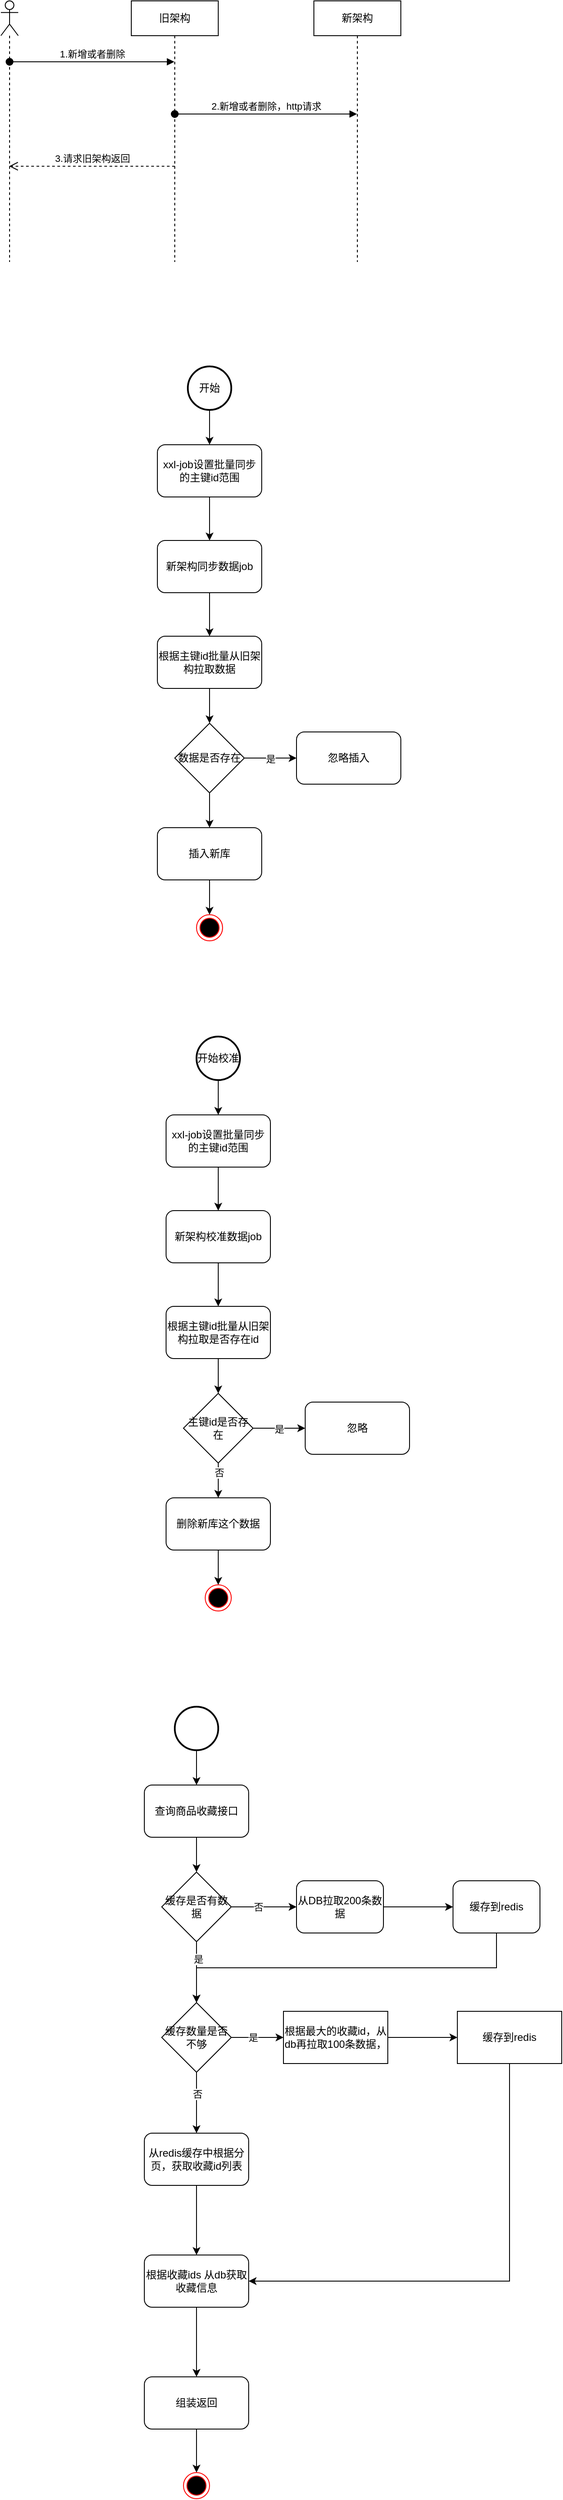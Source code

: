 <mxfile version="23.1.8" type="github">
  <diagram name="第 1 页" id="b6NwhjPjw_AJRDQXlUa7">
    <mxGraphModel dx="1080" dy="698" grid="1" gridSize="10" guides="1" tooltips="1" connect="1" arrows="1" fold="1" page="1" pageScale="1" pageWidth="827" pageHeight="1169" math="0" shadow="0">
      <root>
        <mxCell id="0" />
        <mxCell id="1" parent="0" />
        <mxCell id="nUM2xekJjvSGE92U-k7j-3" value="" style="shape=umlLifeline;perimeter=lifelinePerimeter;whiteSpace=wrap;html=1;container=1;dropTarget=0;collapsible=0;recursiveResize=0;outlineConnect=0;portConstraint=eastwest;newEdgeStyle={&quot;curved&quot;:0,&quot;rounded&quot;:0};participant=umlActor;" vertex="1" parent="1">
          <mxGeometry x="150" y="90" width="20" height="300" as="geometry" />
        </mxCell>
        <mxCell id="nUM2xekJjvSGE92U-k7j-6" value="旧架构" style="shape=umlLifeline;perimeter=lifelinePerimeter;whiteSpace=wrap;html=1;container=1;dropTarget=0;collapsible=0;recursiveResize=0;outlineConnect=0;portConstraint=eastwest;newEdgeStyle={&quot;curved&quot;:0,&quot;rounded&quot;:0};" vertex="1" parent="1">
          <mxGeometry x="300" y="90" width="100" height="300" as="geometry" />
        </mxCell>
        <mxCell id="nUM2xekJjvSGE92U-k7j-7" value="新架构" style="shape=umlLifeline;perimeter=lifelinePerimeter;whiteSpace=wrap;html=1;container=1;dropTarget=0;collapsible=0;recursiveResize=0;outlineConnect=0;portConstraint=eastwest;newEdgeStyle={&quot;curved&quot;:0,&quot;rounded&quot;:0};" vertex="1" parent="1">
          <mxGeometry x="510" y="90" width="100" height="300" as="geometry" />
        </mxCell>
        <mxCell id="nUM2xekJjvSGE92U-k7j-8" value="1.新增或者删除" style="html=1;verticalAlign=bottom;startArrow=oval;startFill=1;endArrow=block;startSize=8;curved=0;rounded=0;" edge="1" parent="1" target="nUM2xekJjvSGE92U-k7j-6">
          <mxGeometry width="60" relative="1" as="geometry">
            <mxPoint x="160" y="160" as="sourcePoint" />
            <mxPoint x="220" y="160" as="targetPoint" />
          </mxGeometry>
        </mxCell>
        <mxCell id="nUM2xekJjvSGE92U-k7j-9" value="2.新增或者删除，http请求" style="html=1;verticalAlign=bottom;startArrow=oval;startFill=1;endArrow=block;startSize=8;curved=0;rounded=0;" edge="1" parent="1">
          <mxGeometry width="60" relative="1" as="geometry">
            <mxPoint x="350" y="220" as="sourcePoint" />
            <mxPoint x="559.5" y="220" as="targetPoint" />
          </mxGeometry>
        </mxCell>
        <mxCell id="nUM2xekJjvSGE92U-k7j-10" value="3.请求旧架构返回" style="html=1;verticalAlign=bottom;endArrow=open;dashed=1;endSize=8;curved=0;rounded=0;" edge="1" parent="1">
          <mxGeometry relative="1" as="geometry">
            <mxPoint x="350" y="280" as="sourcePoint" />
            <mxPoint x="159.5" y="280" as="targetPoint" />
          </mxGeometry>
        </mxCell>
        <mxCell id="nUM2xekJjvSGE92U-k7j-15" style="edgeStyle=orthogonalEdgeStyle;rounded=0;orthogonalLoop=1;jettySize=auto;html=1;exitX=0.5;exitY=1;exitDx=0;exitDy=0;exitPerimeter=0;entryX=0.5;entryY=0;entryDx=0;entryDy=0;" edge="1" parent="1" source="nUM2xekJjvSGE92U-k7j-13" target="nUM2xekJjvSGE92U-k7j-14">
          <mxGeometry relative="1" as="geometry" />
        </mxCell>
        <mxCell id="nUM2xekJjvSGE92U-k7j-13" value="开始" style="strokeWidth=2;html=1;shape=mxgraph.flowchart.start_2;whiteSpace=wrap;" vertex="1" parent="1">
          <mxGeometry x="365" y="510" width="50" height="50" as="geometry" />
        </mxCell>
        <mxCell id="nUM2xekJjvSGE92U-k7j-17" style="edgeStyle=orthogonalEdgeStyle;rounded=0;orthogonalLoop=1;jettySize=auto;html=1;exitX=0.5;exitY=1;exitDx=0;exitDy=0;" edge="1" parent="1" source="nUM2xekJjvSGE92U-k7j-14" target="nUM2xekJjvSGE92U-k7j-16">
          <mxGeometry relative="1" as="geometry" />
        </mxCell>
        <mxCell id="nUM2xekJjvSGE92U-k7j-14" value="xxl-job设置批量同步的主键id范围" style="rounded=1;whiteSpace=wrap;html=1;" vertex="1" parent="1">
          <mxGeometry x="330" y="600" width="120" height="60" as="geometry" />
        </mxCell>
        <mxCell id="nUM2xekJjvSGE92U-k7j-19" style="edgeStyle=orthogonalEdgeStyle;rounded=0;orthogonalLoop=1;jettySize=auto;html=1;exitX=0.5;exitY=1;exitDx=0;exitDy=0;entryX=0.5;entryY=0;entryDx=0;entryDy=0;" edge="1" parent="1" source="nUM2xekJjvSGE92U-k7j-16" target="nUM2xekJjvSGE92U-k7j-18">
          <mxGeometry relative="1" as="geometry" />
        </mxCell>
        <mxCell id="nUM2xekJjvSGE92U-k7j-16" value="新架构同步数据job" style="rounded=1;whiteSpace=wrap;html=1;" vertex="1" parent="1">
          <mxGeometry x="330" y="710" width="120" height="60" as="geometry" />
        </mxCell>
        <mxCell id="nUM2xekJjvSGE92U-k7j-21" style="edgeStyle=orthogonalEdgeStyle;rounded=0;orthogonalLoop=1;jettySize=auto;html=1;exitX=0.5;exitY=1;exitDx=0;exitDy=0;" edge="1" parent="1" source="nUM2xekJjvSGE92U-k7j-18" target="nUM2xekJjvSGE92U-k7j-20">
          <mxGeometry relative="1" as="geometry" />
        </mxCell>
        <mxCell id="nUM2xekJjvSGE92U-k7j-18" value="根据主键id批量从旧架构拉取数据" style="rounded=1;whiteSpace=wrap;html=1;" vertex="1" parent="1">
          <mxGeometry x="330" y="820" width="120" height="60" as="geometry" />
        </mxCell>
        <mxCell id="nUM2xekJjvSGE92U-k7j-23" style="edgeStyle=orthogonalEdgeStyle;rounded=0;orthogonalLoop=1;jettySize=auto;html=1;exitX=1;exitY=0.5;exitDx=0;exitDy=0;entryX=0;entryY=0.5;entryDx=0;entryDy=0;" edge="1" parent="1" source="nUM2xekJjvSGE92U-k7j-20" target="nUM2xekJjvSGE92U-k7j-22">
          <mxGeometry relative="1" as="geometry" />
        </mxCell>
        <mxCell id="nUM2xekJjvSGE92U-k7j-24" value="是" style="edgeLabel;html=1;align=center;verticalAlign=middle;resizable=0;points=[];" vertex="1" connectable="0" parent="nUM2xekJjvSGE92U-k7j-23">
          <mxGeometry x="-0.035" y="-1" relative="1" as="geometry">
            <mxPoint x="1" as="offset" />
          </mxGeometry>
        </mxCell>
        <mxCell id="nUM2xekJjvSGE92U-k7j-26" style="edgeStyle=orthogonalEdgeStyle;rounded=0;orthogonalLoop=1;jettySize=auto;html=1;exitX=0.5;exitY=1;exitDx=0;exitDy=0;entryX=0.5;entryY=0;entryDx=0;entryDy=0;" edge="1" parent="1" source="nUM2xekJjvSGE92U-k7j-20" target="nUM2xekJjvSGE92U-k7j-25">
          <mxGeometry relative="1" as="geometry" />
        </mxCell>
        <mxCell id="nUM2xekJjvSGE92U-k7j-20" value="数据是否存在" style="rhombus;whiteSpace=wrap;html=1;" vertex="1" parent="1">
          <mxGeometry x="350" y="920" width="80" height="80" as="geometry" />
        </mxCell>
        <mxCell id="nUM2xekJjvSGE92U-k7j-22" value="忽略插入" style="rounded=1;whiteSpace=wrap;html=1;" vertex="1" parent="1">
          <mxGeometry x="490" y="930" width="120" height="60" as="geometry" />
        </mxCell>
        <mxCell id="nUM2xekJjvSGE92U-k7j-29" style="edgeStyle=orthogonalEdgeStyle;rounded=0;orthogonalLoop=1;jettySize=auto;html=1;exitX=0.5;exitY=1;exitDx=0;exitDy=0;" edge="1" parent="1" source="nUM2xekJjvSGE92U-k7j-25" target="nUM2xekJjvSGE92U-k7j-28">
          <mxGeometry relative="1" as="geometry" />
        </mxCell>
        <mxCell id="nUM2xekJjvSGE92U-k7j-25" value="插入新库" style="rounded=1;whiteSpace=wrap;html=1;" vertex="1" parent="1">
          <mxGeometry x="330" y="1040" width="120" height="60" as="geometry" />
        </mxCell>
        <mxCell id="nUM2xekJjvSGE92U-k7j-28" value="" style="ellipse;html=1;shape=endState;fillColor=#000000;strokeColor=#ff0000;" vertex="1" parent="1">
          <mxGeometry x="375" y="1140" width="30" height="30" as="geometry" />
        </mxCell>
        <mxCell id="nUM2xekJjvSGE92U-k7j-31" style="edgeStyle=orthogonalEdgeStyle;rounded=0;orthogonalLoop=1;jettySize=auto;html=1;exitX=0.5;exitY=1;exitDx=0;exitDy=0;exitPerimeter=0;entryX=0.5;entryY=0;entryDx=0;entryDy=0;" edge="1" parent="1" source="nUM2xekJjvSGE92U-k7j-32" target="nUM2xekJjvSGE92U-k7j-34">
          <mxGeometry relative="1" as="geometry" />
        </mxCell>
        <mxCell id="nUM2xekJjvSGE92U-k7j-32" value="开始校准" style="strokeWidth=2;html=1;shape=mxgraph.flowchart.start_2;whiteSpace=wrap;" vertex="1" parent="1">
          <mxGeometry x="375" y="1280" width="50" height="50" as="geometry" />
        </mxCell>
        <mxCell id="nUM2xekJjvSGE92U-k7j-33" style="edgeStyle=orthogonalEdgeStyle;rounded=0;orthogonalLoop=1;jettySize=auto;html=1;exitX=0.5;exitY=1;exitDx=0;exitDy=0;" edge="1" parent="1" source="nUM2xekJjvSGE92U-k7j-34" target="nUM2xekJjvSGE92U-k7j-36">
          <mxGeometry relative="1" as="geometry" />
        </mxCell>
        <mxCell id="nUM2xekJjvSGE92U-k7j-34" value="xxl-job设置批量同步的主键id范围" style="rounded=1;whiteSpace=wrap;html=1;" vertex="1" parent="1">
          <mxGeometry x="340" y="1370" width="120" height="60" as="geometry" />
        </mxCell>
        <mxCell id="nUM2xekJjvSGE92U-k7j-35" style="edgeStyle=orthogonalEdgeStyle;rounded=0;orthogonalLoop=1;jettySize=auto;html=1;exitX=0.5;exitY=1;exitDx=0;exitDy=0;entryX=0.5;entryY=0;entryDx=0;entryDy=0;" edge="1" parent="1" source="nUM2xekJjvSGE92U-k7j-36" target="nUM2xekJjvSGE92U-k7j-38">
          <mxGeometry relative="1" as="geometry" />
        </mxCell>
        <mxCell id="nUM2xekJjvSGE92U-k7j-36" value="新架构校准数据job" style="rounded=1;whiteSpace=wrap;html=1;" vertex="1" parent="1">
          <mxGeometry x="340" y="1480" width="120" height="60" as="geometry" />
        </mxCell>
        <mxCell id="nUM2xekJjvSGE92U-k7j-37" style="edgeStyle=orthogonalEdgeStyle;rounded=0;orthogonalLoop=1;jettySize=auto;html=1;exitX=0.5;exitY=1;exitDx=0;exitDy=0;" edge="1" parent="1" source="nUM2xekJjvSGE92U-k7j-38" target="nUM2xekJjvSGE92U-k7j-42">
          <mxGeometry relative="1" as="geometry" />
        </mxCell>
        <mxCell id="nUM2xekJjvSGE92U-k7j-38" value="根据主键id批量从旧架构拉取是否存在id" style="rounded=1;whiteSpace=wrap;html=1;" vertex="1" parent="1">
          <mxGeometry x="340" y="1590" width="120" height="60" as="geometry" />
        </mxCell>
        <mxCell id="nUM2xekJjvSGE92U-k7j-39" style="edgeStyle=orthogonalEdgeStyle;rounded=0;orthogonalLoop=1;jettySize=auto;html=1;exitX=1;exitY=0.5;exitDx=0;exitDy=0;entryX=0;entryY=0.5;entryDx=0;entryDy=0;" edge="1" parent="1" source="nUM2xekJjvSGE92U-k7j-42" target="nUM2xekJjvSGE92U-k7j-43">
          <mxGeometry relative="1" as="geometry" />
        </mxCell>
        <mxCell id="nUM2xekJjvSGE92U-k7j-40" value="是" style="edgeLabel;html=1;align=center;verticalAlign=middle;resizable=0;points=[];" vertex="1" connectable="0" parent="nUM2xekJjvSGE92U-k7j-39">
          <mxGeometry x="-0.035" y="-1" relative="1" as="geometry">
            <mxPoint x="1" as="offset" />
          </mxGeometry>
        </mxCell>
        <mxCell id="nUM2xekJjvSGE92U-k7j-41" style="edgeStyle=orthogonalEdgeStyle;rounded=0;orthogonalLoop=1;jettySize=auto;html=1;exitX=0.5;exitY=1;exitDx=0;exitDy=0;entryX=0.5;entryY=0;entryDx=0;entryDy=0;" edge="1" parent="1" source="nUM2xekJjvSGE92U-k7j-42" target="nUM2xekJjvSGE92U-k7j-45">
          <mxGeometry relative="1" as="geometry" />
        </mxCell>
        <mxCell id="nUM2xekJjvSGE92U-k7j-47" value="否" style="edgeLabel;html=1;align=center;verticalAlign=middle;resizable=0;points=[];" vertex="1" connectable="0" parent="nUM2xekJjvSGE92U-k7j-41">
          <mxGeometry x="-0.453" y="1" relative="1" as="geometry">
            <mxPoint as="offset" />
          </mxGeometry>
        </mxCell>
        <mxCell id="nUM2xekJjvSGE92U-k7j-42" value="主键id是否存在" style="rhombus;whiteSpace=wrap;html=1;" vertex="1" parent="1">
          <mxGeometry x="360" y="1690" width="80" height="80" as="geometry" />
        </mxCell>
        <mxCell id="nUM2xekJjvSGE92U-k7j-43" value="忽略" style="rounded=1;whiteSpace=wrap;html=1;" vertex="1" parent="1">
          <mxGeometry x="500" y="1700" width="120" height="60" as="geometry" />
        </mxCell>
        <mxCell id="nUM2xekJjvSGE92U-k7j-44" style="edgeStyle=orthogonalEdgeStyle;rounded=0;orthogonalLoop=1;jettySize=auto;html=1;exitX=0.5;exitY=1;exitDx=0;exitDy=0;" edge="1" parent="1" source="nUM2xekJjvSGE92U-k7j-45" target="nUM2xekJjvSGE92U-k7j-46">
          <mxGeometry relative="1" as="geometry" />
        </mxCell>
        <mxCell id="nUM2xekJjvSGE92U-k7j-45" value="删除新库这个数据" style="rounded=1;whiteSpace=wrap;html=1;" vertex="1" parent="1">
          <mxGeometry x="340" y="1810" width="120" height="60" as="geometry" />
        </mxCell>
        <mxCell id="nUM2xekJjvSGE92U-k7j-46" value="" style="ellipse;html=1;shape=endState;fillColor=#000000;strokeColor=#ff0000;" vertex="1" parent="1">
          <mxGeometry x="385" y="1910" width="30" height="30" as="geometry" />
        </mxCell>
        <mxCell id="nUM2xekJjvSGE92U-k7j-51" style="edgeStyle=orthogonalEdgeStyle;rounded=0;orthogonalLoop=1;jettySize=auto;html=1;exitX=0.5;exitY=1;exitDx=0;exitDy=0;exitPerimeter=0;entryX=0.5;entryY=0;entryDx=0;entryDy=0;" edge="1" parent="1" source="nUM2xekJjvSGE92U-k7j-49" target="nUM2xekJjvSGE92U-k7j-50">
          <mxGeometry relative="1" as="geometry" />
        </mxCell>
        <mxCell id="nUM2xekJjvSGE92U-k7j-49" value="" style="strokeWidth=2;html=1;shape=mxgraph.flowchart.start_2;whiteSpace=wrap;" vertex="1" parent="1">
          <mxGeometry x="350" y="2050" width="50" height="50" as="geometry" />
        </mxCell>
        <mxCell id="nUM2xekJjvSGE92U-k7j-53" style="edgeStyle=orthogonalEdgeStyle;rounded=0;orthogonalLoop=1;jettySize=auto;html=1;exitX=0.5;exitY=1;exitDx=0;exitDy=0;entryX=0.5;entryY=0;entryDx=0;entryDy=0;" edge="1" parent="1" source="nUM2xekJjvSGE92U-k7j-50" target="nUM2xekJjvSGE92U-k7j-52">
          <mxGeometry relative="1" as="geometry" />
        </mxCell>
        <mxCell id="nUM2xekJjvSGE92U-k7j-50" value="查询商品收藏接口" style="rounded=1;whiteSpace=wrap;html=1;" vertex="1" parent="1">
          <mxGeometry x="315" y="2140" width="120" height="60" as="geometry" />
        </mxCell>
        <mxCell id="nUM2xekJjvSGE92U-k7j-56" style="edgeStyle=orthogonalEdgeStyle;rounded=0;orthogonalLoop=1;jettySize=auto;html=1;exitX=1;exitY=0.5;exitDx=0;exitDy=0;entryX=0;entryY=0.5;entryDx=0;entryDy=0;" edge="1" parent="1" source="nUM2xekJjvSGE92U-k7j-52" target="nUM2xekJjvSGE92U-k7j-55">
          <mxGeometry relative="1" as="geometry" />
        </mxCell>
        <mxCell id="nUM2xekJjvSGE92U-k7j-62" value="否" style="edgeLabel;html=1;align=center;verticalAlign=middle;resizable=0;points=[];" vertex="1" connectable="0" parent="nUM2xekJjvSGE92U-k7j-56">
          <mxGeometry x="-0.193" relative="1" as="geometry">
            <mxPoint as="offset" />
          </mxGeometry>
        </mxCell>
        <mxCell id="nUM2xekJjvSGE92U-k7j-57" style="edgeStyle=orthogonalEdgeStyle;rounded=0;orthogonalLoop=1;jettySize=auto;html=1;exitX=0.5;exitY=1;exitDx=0;exitDy=0;" edge="1" parent="1" source="nUM2xekJjvSGE92U-k7j-52" target="nUM2xekJjvSGE92U-k7j-54">
          <mxGeometry relative="1" as="geometry" />
        </mxCell>
        <mxCell id="nUM2xekJjvSGE92U-k7j-63" value="是" style="edgeLabel;html=1;align=center;verticalAlign=middle;resizable=0;points=[];" vertex="1" connectable="0" parent="nUM2xekJjvSGE92U-k7j-57">
          <mxGeometry x="-0.432" y="2" relative="1" as="geometry">
            <mxPoint as="offset" />
          </mxGeometry>
        </mxCell>
        <mxCell id="nUM2xekJjvSGE92U-k7j-52" value="缓存是否有数据" style="rhombus;whiteSpace=wrap;html=1;" vertex="1" parent="1">
          <mxGeometry x="335" y="2240" width="80" height="80" as="geometry" />
        </mxCell>
        <mxCell id="nUM2xekJjvSGE92U-k7j-66" style="edgeStyle=orthogonalEdgeStyle;rounded=0;orthogonalLoop=1;jettySize=auto;html=1;exitX=0.5;exitY=1;exitDx=0;exitDy=0;" edge="1" parent="1" source="nUM2xekJjvSGE92U-k7j-54" target="nUM2xekJjvSGE92U-k7j-61">
          <mxGeometry relative="1" as="geometry" />
        </mxCell>
        <mxCell id="nUM2xekJjvSGE92U-k7j-75" value="否" style="edgeLabel;html=1;align=center;verticalAlign=middle;resizable=0;points=[];" vertex="1" connectable="0" parent="nUM2xekJjvSGE92U-k7j-66">
          <mxGeometry x="-0.296" y="1" relative="1" as="geometry">
            <mxPoint as="offset" />
          </mxGeometry>
        </mxCell>
        <mxCell id="nUM2xekJjvSGE92U-k7j-68" value="" style="edgeStyle=orthogonalEdgeStyle;rounded=0;orthogonalLoop=1;jettySize=auto;html=1;" edge="1" parent="1" source="nUM2xekJjvSGE92U-k7j-54" target="nUM2xekJjvSGE92U-k7j-67">
          <mxGeometry relative="1" as="geometry" />
        </mxCell>
        <mxCell id="nUM2xekJjvSGE92U-k7j-74" value="是" style="edgeLabel;html=1;align=center;verticalAlign=middle;resizable=0;points=[];" vertex="1" connectable="0" parent="nUM2xekJjvSGE92U-k7j-68">
          <mxGeometry x="-0.167" relative="1" as="geometry">
            <mxPoint as="offset" />
          </mxGeometry>
        </mxCell>
        <mxCell id="nUM2xekJjvSGE92U-k7j-54" value="缓存数量是否不够" style="rhombus;whiteSpace=wrap;html=1;" vertex="1" parent="1">
          <mxGeometry x="335" y="2390" width="80" height="80" as="geometry" />
        </mxCell>
        <mxCell id="nUM2xekJjvSGE92U-k7j-59" value="" style="edgeStyle=orthogonalEdgeStyle;rounded=0;orthogonalLoop=1;jettySize=auto;html=1;" edge="1" parent="1" source="nUM2xekJjvSGE92U-k7j-55" target="nUM2xekJjvSGE92U-k7j-58">
          <mxGeometry relative="1" as="geometry" />
        </mxCell>
        <mxCell id="nUM2xekJjvSGE92U-k7j-55" value="从DB拉取200条数据" style="rounded=1;whiteSpace=wrap;html=1;" vertex="1" parent="1">
          <mxGeometry x="490" y="2250" width="100" height="60" as="geometry" />
        </mxCell>
        <mxCell id="nUM2xekJjvSGE92U-k7j-60" style="edgeStyle=orthogonalEdgeStyle;rounded=0;orthogonalLoop=1;jettySize=auto;html=1;exitX=0.5;exitY=1;exitDx=0;exitDy=0;entryX=0.5;entryY=0;entryDx=0;entryDy=0;" edge="1" parent="1" source="nUM2xekJjvSGE92U-k7j-58" target="nUM2xekJjvSGE92U-k7j-54">
          <mxGeometry relative="1" as="geometry" />
        </mxCell>
        <mxCell id="nUM2xekJjvSGE92U-k7j-58" value="缓存到redis" style="rounded=1;whiteSpace=wrap;html=1;" vertex="1" parent="1">
          <mxGeometry x="670" y="2250" width="100" height="60" as="geometry" />
        </mxCell>
        <mxCell id="nUM2xekJjvSGE92U-k7j-72" value="" style="edgeStyle=orthogonalEdgeStyle;rounded=0;orthogonalLoop=1;jettySize=auto;html=1;" edge="1" parent="1" source="nUM2xekJjvSGE92U-k7j-61" target="nUM2xekJjvSGE92U-k7j-71">
          <mxGeometry relative="1" as="geometry" />
        </mxCell>
        <mxCell id="nUM2xekJjvSGE92U-k7j-61" value="从redis缓存中根据分页，获取收藏id列表" style="rounded=1;whiteSpace=wrap;html=1;" vertex="1" parent="1">
          <mxGeometry x="315" y="2540" width="120" height="60" as="geometry" />
        </mxCell>
        <mxCell id="nUM2xekJjvSGE92U-k7j-70" value="" style="edgeStyle=orthogonalEdgeStyle;rounded=0;orthogonalLoop=1;jettySize=auto;html=1;" edge="1" parent="1" source="nUM2xekJjvSGE92U-k7j-67" target="nUM2xekJjvSGE92U-k7j-69">
          <mxGeometry relative="1" as="geometry" />
        </mxCell>
        <mxCell id="nUM2xekJjvSGE92U-k7j-67" value="根据最大的收藏id，从db再拉取100条数据，" style="whiteSpace=wrap;html=1;" vertex="1" parent="1">
          <mxGeometry x="475" y="2400" width="120" height="60" as="geometry" />
        </mxCell>
        <mxCell id="nUM2xekJjvSGE92U-k7j-76" style="edgeStyle=orthogonalEdgeStyle;rounded=0;orthogonalLoop=1;jettySize=auto;html=1;exitX=0.5;exitY=1;exitDx=0;exitDy=0;entryX=1;entryY=0.5;entryDx=0;entryDy=0;" edge="1" parent="1" source="nUM2xekJjvSGE92U-k7j-69" target="nUM2xekJjvSGE92U-k7j-71">
          <mxGeometry relative="1" as="geometry" />
        </mxCell>
        <mxCell id="nUM2xekJjvSGE92U-k7j-69" value="缓存到redis" style="whiteSpace=wrap;html=1;" vertex="1" parent="1">
          <mxGeometry x="675" y="2400" width="120" height="60" as="geometry" />
        </mxCell>
        <mxCell id="nUM2xekJjvSGE92U-k7j-78" value="" style="edgeStyle=orthogonalEdgeStyle;rounded=0;orthogonalLoop=1;jettySize=auto;html=1;" edge="1" parent="1" source="nUM2xekJjvSGE92U-k7j-71" target="nUM2xekJjvSGE92U-k7j-77">
          <mxGeometry relative="1" as="geometry" />
        </mxCell>
        <mxCell id="nUM2xekJjvSGE92U-k7j-71" value="根据收藏ids 从db获取收藏信息" style="rounded=1;whiteSpace=wrap;html=1;" vertex="1" parent="1">
          <mxGeometry x="315" y="2680" width="120" height="60" as="geometry" />
        </mxCell>
        <mxCell id="nUM2xekJjvSGE92U-k7j-80" style="edgeStyle=orthogonalEdgeStyle;rounded=0;orthogonalLoop=1;jettySize=auto;html=1;exitX=0.5;exitY=1;exitDx=0;exitDy=0;entryX=0.5;entryY=0;entryDx=0;entryDy=0;" edge="1" parent="1" source="nUM2xekJjvSGE92U-k7j-77" target="nUM2xekJjvSGE92U-k7j-79">
          <mxGeometry relative="1" as="geometry" />
        </mxCell>
        <mxCell id="nUM2xekJjvSGE92U-k7j-77" value="组装返回" style="rounded=1;whiteSpace=wrap;html=1;" vertex="1" parent="1">
          <mxGeometry x="315" y="2820" width="120" height="60" as="geometry" />
        </mxCell>
        <mxCell id="nUM2xekJjvSGE92U-k7j-79" value="" style="ellipse;html=1;shape=endState;fillColor=#000000;strokeColor=#ff0000;" vertex="1" parent="1">
          <mxGeometry x="360" y="2930" width="30" height="30" as="geometry" />
        </mxCell>
      </root>
    </mxGraphModel>
  </diagram>
</mxfile>
